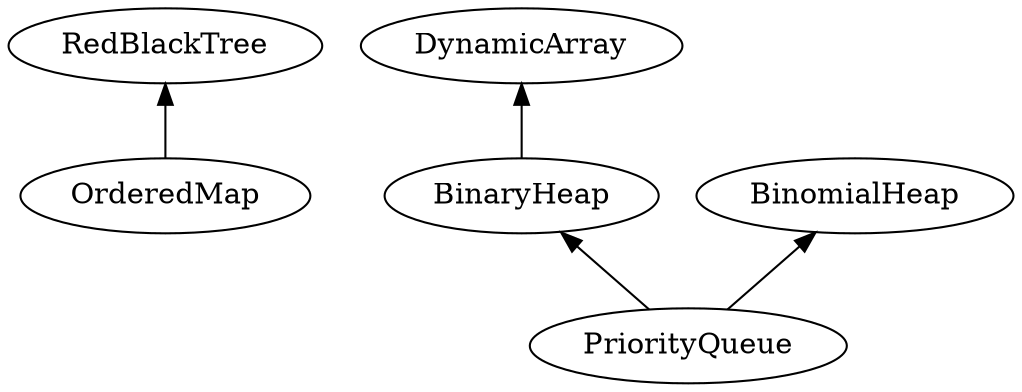 digraph dependency {
   red_black_tree    [label="RedBlackTree"];
   ordered_map       [label="OrderedMap"];

   dynamic_array     [label="DynamicArray"];
   binary_heap       [label="BinaryHeap"];
   binomial_heap     [label="BinomialHeap"];
   priority_queue    [label="PriorityQueue"];
   
   red_black_tree->ordered_map   [dir="back"];
   dynamic_array->binary_heap    [dir="back"];
   binary_heap->priority_queue   [dir="back"];
   binomial_heap->priority_queue [dir="back"];
}

